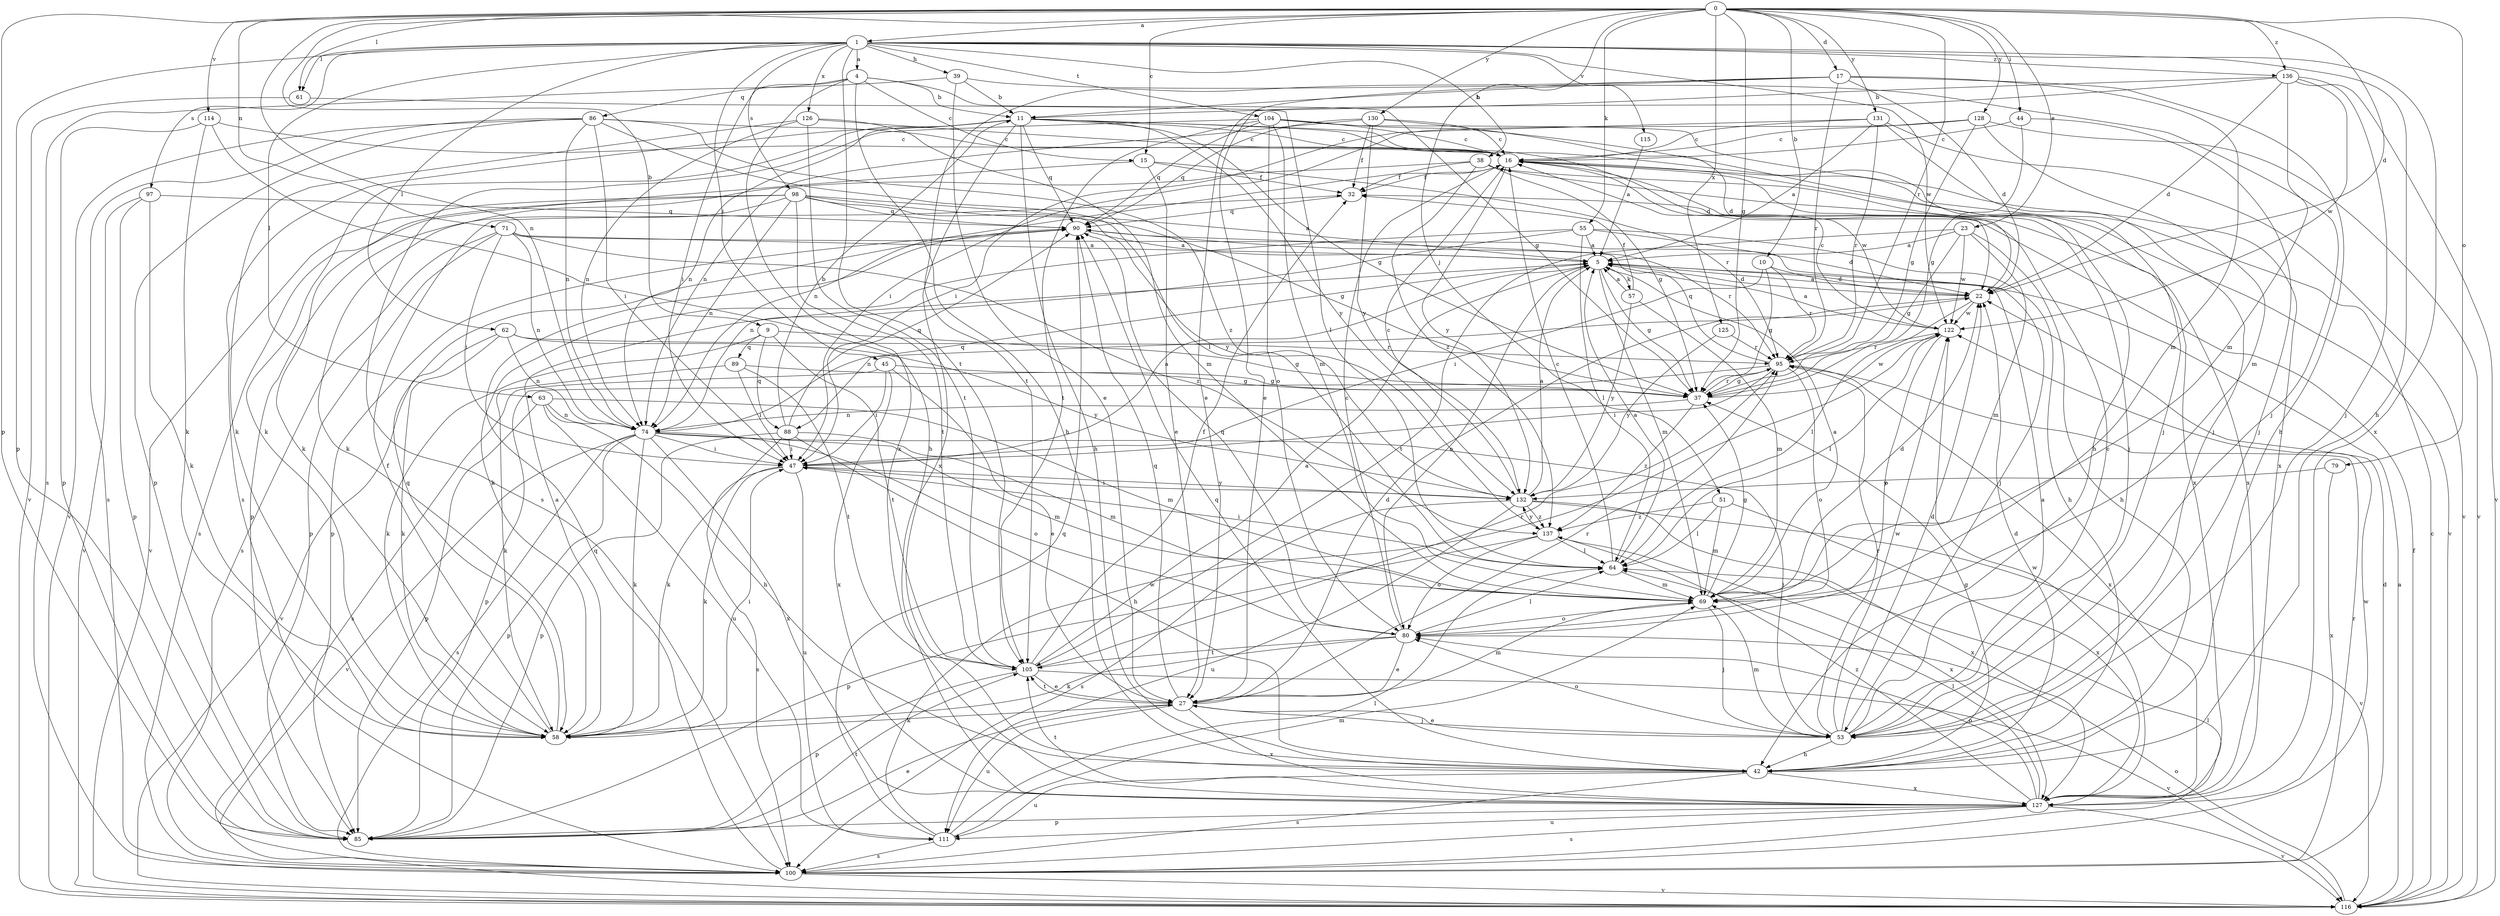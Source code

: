 strict digraph  {
0;
1;
4;
5;
9;
10;
11;
15;
16;
17;
22;
23;
27;
32;
37;
38;
39;
42;
44;
45;
47;
51;
53;
55;
57;
58;
61;
62;
63;
64;
69;
71;
74;
79;
80;
85;
86;
88;
89;
90;
95;
97;
98;
100;
104;
105;
111;
114;
115;
116;
122;
125;
126;
127;
128;
130;
131;
132;
136;
137;
0 -> 1  [label=a];
0 -> 9  [label=b];
0 -> 10  [label=b];
0 -> 15  [label=c];
0 -> 17  [label=d];
0 -> 22  [label=d];
0 -> 23  [label=e];
0 -> 37  [label=g];
0 -> 44  [label=i];
0 -> 51  [label=j];
0 -> 55  [label=k];
0 -> 61  [label=l];
0 -> 71  [label=n];
0 -> 74  [label=n];
0 -> 79  [label=o];
0 -> 85  [label=p];
0 -> 95  [label=r];
0 -> 114  [label=v];
0 -> 125  [label=x];
0 -> 128  [label=y];
0 -> 130  [label=y];
0 -> 131  [label=y];
0 -> 136  [label=z];
1 -> 4  [label=a];
1 -> 38  [label=h];
1 -> 39  [label=h];
1 -> 42  [label=h];
1 -> 45  [label=i];
1 -> 61  [label=l];
1 -> 62  [label=l];
1 -> 63  [label=l];
1 -> 85  [label=p];
1 -> 97  [label=s];
1 -> 98  [label=s];
1 -> 104  [label=t];
1 -> 105  [label=t];
1 -> 115  [label=v];
1 -> 122  [label=w];
1 -> 126  [label=x];
1 -> 127  [label=x];
1 -> 136  [label=z];
4 -> 11  [label=b];
4 -> 15  [label=c];
4 -> 37  [label=g];
4 -> 42  [label=h];
4 -> 47  [label=i];
4 -> 86  [label=q];
4 -> 127  [label=x];
5 -> 22  [label=d];
5 -> 37  [label=g];
5 -> 57  [label=k];
5 -> 69  [label=m];
5 -> 80  [label=o];
5 -> 88  [label=q];
9 -> 37  [label=g];
9 -> 58  [label=k];
9 -> 88  [label=q];
9 -> 89  [label=q];
9 -> 105  [label=t];
10 -> 22  [label=d];
10 -> 37  [label=g];
10 -> 47  [label=i];
10 -> 95  [label=r];
11 -> 16  [label=c];
11 -> 22  [label=d];
11 -> 37  [label=g];
11 -> 42  [label=h];
11 -> 53  [label=j];
11 -> 58  [label=k];
11 -> 74  [label=n];
11 -> 90  [label=q];
11 -> 100  [label=s];
11 -> 127  [label=x];
11 -> 132  [label=y];
15 -> 27  [label=e];
15 -> 32  [label=f];
15 -> 58  [label=k];
15 -> 95  [label=r];
16 -> 32  [label=f];
16 -> 53  [label=j];
16 -> 74  [label=n];
16 -> 122  [label=w];
16 -> 127  [label=x];
16 -> 132  [label=y];
17 -> 11  [label=b];
17 -> 22  [label=d];
17 -> 27  [label=e];
17 -> 42  [label=h];
17 -> 69  [label=m];
17 -> 95  [label=r];
17 -> 105  [label=t];
22 -> 5  [label=a];
22 -> 64  [label=l];
22 -> 74  [label=n];
22 -> 122  [label=w];
23 -> 5  [label=a];
23 -> 37  [label=g];
23 -> 42  [label=h];
23 -> 69  [label=m];
23 -> 105  [label=t];
23 -> 122  [label=w];
27 -> 22  [label=d];
27 -> 53  [label=j];
27 -> 58  [label=k];
27 -> 69  [label=m];
27 -> 90  [label=q];
27 -> 95  [label=r];
27 -> 105  [label=t];
27 -> 111  [label=u];
27 -> 127  [label=x];
32 -> 90  [label=q];
37 -> 74  [label=n];
37 -> 95  [label=r];
37 -> 122  [label=w];
37 -> 137  [label=z];
38 -> 32  [label=f];
38 -> 37  [label=g];
38 -> 58  [label=k];
38 -> 116  [label=v];
38 -> 127  [label=x];
38 -> 137  [label=z];
39 -> 11  [label=b];
39 -> 27  [label=e];
39 -> 53  [label=j];
39 -> 100  [label=s];
42 -> 22  [label=d];
42 -> 37  [label=g];
42 -> 90  [label=q];
42 -> 100  [label=s];
42 -> 111  [label=u];
42 -> 127  [label=x];
44 -> 16  [label=c];
44 -> 37  [label=g];
44 -> 53  [label=j];
45 -> 27  [label=e];
45 -> 37  [label=g];
45 -> 47  [label=i];
45 -> 100  [label=s];
45 -> 127  [label=x];
47 -> 5  [label=a];
47 -> 58  [label=k];
47 -> 100  [label=s];
47 -> 111  [label=u];
47 -> 132  [label=y];
51 -> 64  [label=l];
51 -> 69  [label=m];
51 -> 127  [label=x];
51 -> 137  [label=z];
53 -> 5  [label=a];
53 -> 16  [label=c];
53 -> 22  [label=d];
53 -> 27  [label=e];
53 -> 42  [label=h];
53 -> 69  [label=m];
53 -> 80  [label=o];
53 -> 95  [label=r];
53 -> 122  [label=w];
55 -> 5  [label=a];
55 -> 22  [label=d];
55 -> 42  [label=h];
55 -> 58  [label=k];
55 -> 64  [label=l];
55 -> 74  [label=n];
57 -> 5  [label=a];
57 -> 32  [label=f];
57 -> 69  [label=m];
57 -> 132  [label=y];
58 -> 5  [label=a];
58 -> 32  [label=f];
58 -> 47  [label=i];
58 -> 90  [label=q];
61 -> 64  [label=l];
61 -> 116  [label=v];
62 -> 58  [label=k];
62 -> 74  [label=n];
62 -> 95  [label=r];
62 -> 116  [label=v];
62 -> 132  [label=y];
63 -> 42  [label=h];
63 -> 69  [label=m];
63 -> 74  [label=n];
63 -> 85  [label=p];
63 -> 111  [label=u];
64 -> 5  [label=a];
64 -> 16  [label=c];
64 -> 47  [label=i];
64 -> 69  [label=m];
69 -> 5  [label=a];
69 -> 22  [label=d];
69 -> 37  [label=g];
69 -> 53  [label=j];
69 -> 80  [label=o];
71 -> 5  [label=a];
71 -> 47  [label=i];
71 -> 53  [label=j];
71 -> 74  [label=n];
71 -> 85  [label=p];
71 -> 100  [label=s];
71 -> 137  [label=z];
74 -> 47  [label=i];
74 -> 53  [label=j];
74 -> 58  [label=k];
74 -> 69  [label=m];
74 -> 80  [label=o];
74 -> 85  [label=p];
74 -> 100  [label=s];
74 -> 116  [label=v];
74 -> 127  [label=x];
79 -> 127  [label=x];
79 -> 132  [label=y];
80 -> 16  [label=c];
80 -> 27  [label=e];
80 -> 58  [label=k];
80 -> 64  [label=l];
80 -> 90  [label=q];
80 -> 105  [label=t];
85 -> 27  [label=e];
85 -> 105  [label=t];
86 -> 16  [label=c];
86 -> 47  [label=i];
86 -> 64  [label=l];
86 -> 74  [label=n];
86 -> 85  [label=p];
86 -> 100  [label=s];
86 -> 116  [label=v];
86 -> 137  [label=z];
88 -> 11  [label=b];
88 -> 42  [label=h];
88 -> 47  [label=i];
88 -> 58  [label=k];
88 -> 69  [label=m];
88 -> 85  [label=p];
88 -> 90  [label=q];
89 -> 37  [label=g];
89 -> 47  [label=i];
89 -> 58  [label=k];
89 -> 105  [label=t];
90 -> 5  [label=a];
90 -> 85  [label=p];
90 -> 95  [label=r];
95 -> 37  [label=g];
95 -> 47  [label=i];
95 -> 80  [label=o];
95 -> 85  [label=p];
95 -> 90  [label=q];
95 -> 127  [label=x];
97 -> 58  [label=k];
97 -> 85  [label=p];
97 -> 90  [label=q];
97 -> 116  [label=v];
98 -> 5  [label=a];
98 -> 37  [label=g];
98 -> 74  [label=n];
98 -> 85  [label=p];
98 -> 90  [label=q];
98 -> 100  [label=s];
98 -> 105  [label=t];
98 -> 116  [label=v];
98 -> 132  [label=y];
100 -> 22  [label=d];
100 -> 64  [label=l];
100 -> 90  [label=q];
100 -> 95  [label=r];
100 -> 116  [label=v];
100 -> 122  [label=w];
104 -> 16  [label=c];
104 -> 42  [label=h];
104 -> 69  [label=m];
104 -> 80  [label=o];
104 -> 90  [label=q];
104 -> 100  [label=s];
104 -> 105  [label=t];
104 -> 127  [label=x];
105 -> 5  [label=a];
105 -> 27  [label=e];
105 -> 32  [label=f];
105 -> 85  [label=p];
105 -> 95  [label=r];
105 -> 116  [label=v];
111 -> 64  [label=l];
111 -> 69  [label=m];
111 -> 90  [label=q];
111 -> 100  [label=s];
111 -> 122  [label=w];
114 -> 16  [label=c];
114 -> 42  [label=h];
114 -> 58  [label=k];
114 -> 85  [label=p];
115 -> 5  [label=a];
116 -> 5  [label=a];
116 -> 16  [label=c];
116 -> 32  [label=f];
116 -> 80  [label=o];
122 -> 5  [label=a];
122 -> 16  [label=c];
122 -> 64  [label=l];
122 -> 80  [label=o];
122 -> 95  [label=r];
125 -> 95  [label=r];
125 -> 132  [label=y];
126 -> 16  [label=c];
126 -> 58  [label=k];
126 -> 69  [label=m];
126 -> 74  [label=n];
126 -> 105  [label=t];
127 -> 64  [label=l];
127 -> 80  [label=o];
127 -> 85  [label=p];
127 -> 100  [label=s];
127 -> 105  [label=t];
127 -> 111  [label=u];
127 -> 116  [label=v];
127 -> 122  [label=w];
127 -> 137  [label=z];
128 -> 16  [label=c];
128 -> 37  [label=g];
128 -> 47  [label=i];
128 -> 69  [label=m];
128 -> 116  [label=v];
130 -> 16  [label=c];
130 -> 22  [label=d];
130 -> 32  [label=f];
130 -> 74  [label=n];
130 -> 90  [label=q];
130 -> 132  [label=y];
131 -> 5  [label=a];
131 -> 16  [label=c];
131 -> 47  [label=i];
131 -> 53  [label=j];
131 -> 95  [label=r];
131 -> 116  [label=v];
132 -> 5  [label=a];
132 -> 16  [label=c];
132 -> 47  [label=i];
132 -> 100  [label=s];
132 -> 111  [label=u];
132 -> 116  [label=v];
132 -> 127  [label=x];
132 -> 137  [label=z];
136 -> 11  [label=b];
136 -> 22  [label=d];
136 -> 27  [label=e];
136 -> 53  [label=j];
136 -> 69  [label=m];
136 -> 116  [label=v];
136 -> 122  [label=w];
137 -> 64  [label=l];
137 -> 80  [label=o];
137 -> 85  [label=p];
137 -> 127  [label=x];
137 -> 132  [label=y];
}
